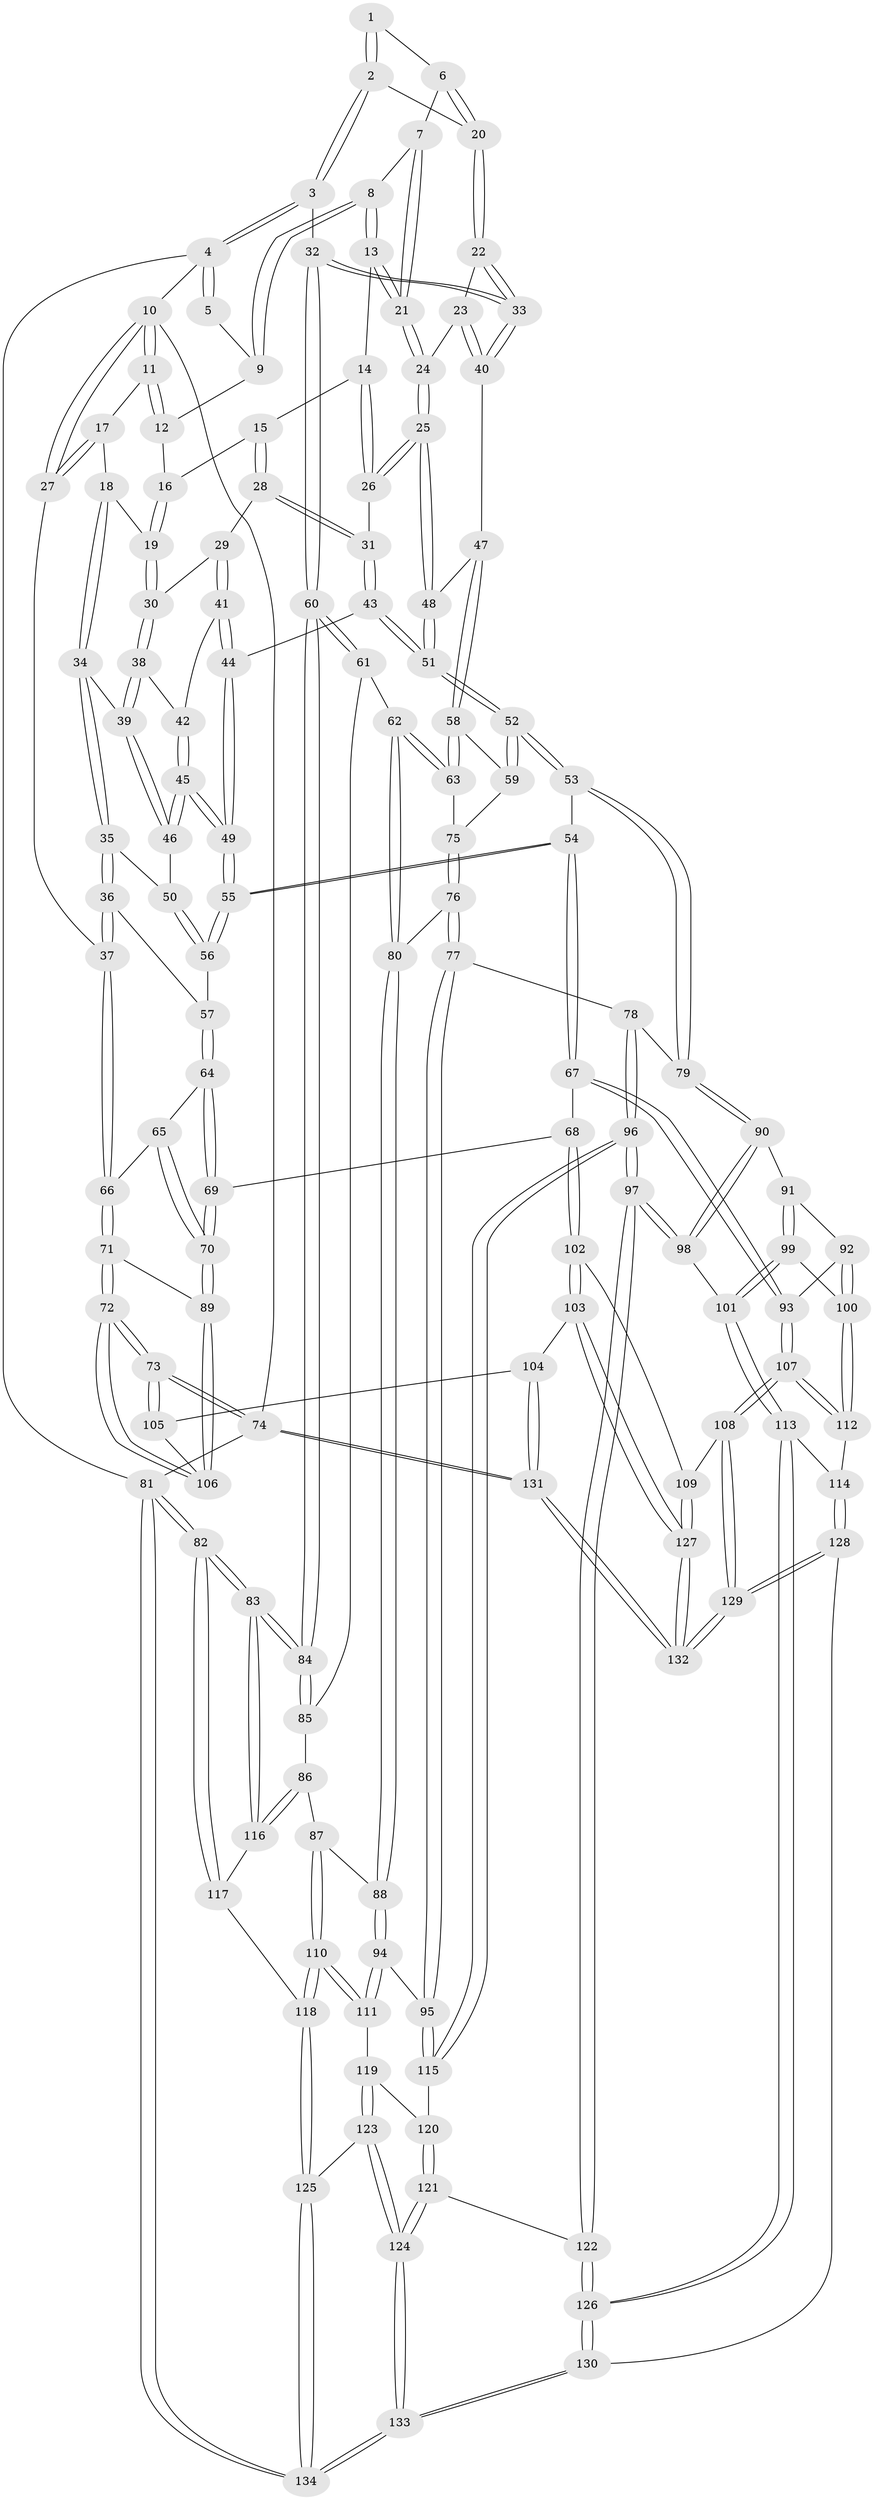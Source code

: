 // coarse degree distribution, {3: 0.275, 5: 0.275, 4: 0.175, 6: 0.075, 9: 0.025, 2: 0.1, 1: 0.025, 7: 0.05}
// Generated by graph-tools (version 1.1) at 2025/04/03/04/25 22:04:34]
// undirected, 134 vertices, 332 edges
graph export_dot {
graph [start="1"]
  node [color=gray90,style=filled];
  1 [pos="+0.7606762074100953+0"];
  2 [pos="+0.8853061489455294+0.13515184441541497"];
  3 [pos="+1+0"];
  4 [pos="+1+0"];
  5 [pos="+0.739138482466715+0"];
  6 [pos="+0.7675023018802585+0.06603346137210844"];
  7 [pos="+0.7161592639825469+0.10244634212608207"];
  8 [pos="+0.6285761891406308+0.03410240141906781"];
  9 [pos="+0.5786510384250331+0"];
  10 [pos="+0+0"];
  11 [pos="+0.22302318372930388+0"];
  12 [pos="+0.48272948623061523+0"];
  13 [pos="+0.6101951991249678+0.1228159581602158"];
  14 [pos="+0.5795735811011188+0.1417552019188276"];
  15 [pos="+0.4834200504388717+0.14363064452288563"];
  16 [pos="+0.4782428608351053+0"];
  17 [pos="+0.2227699447377493+0.0712989674599888"];
  18 [pos="+0.2430645984287153+0.14492942902671904"];
  19 [pos="+0.33858865633817214+0.17999709414728693"];
  20 [pos="+0.876696341686059+0.14295680783394957"];
  21 [pos="+0.7139872709286336+0.20966946813151824"];
  22 [pos="+0.8720526243494272+0.15285372120008484"];
  23 [pos="+0.8204647422918769+0.19964709310257625"];
  24 [pos="+0.7250006387000526+0.2370668289529263"];
  25 [pos="+0.6842459262273218+0.31392778592944626"];
  26 [pos="+0.6120604092549817+0.2992902814219033"];
  27 [pos="+0+0.25241586500417734"];
  28 [pos="+0.46264219727702605+0.18012829644054976"];
  29 [pos="+0.39877615793176313+0.19997524538260525"];
  30 [pos="+0.3639095600950005+0.19336906820824384"];
  31 [pos="+0.5686312218686947+0.3000151044534037"];
  32 [pos="+1+0.42195404920776225"];
  33 [pos="+1+0.4002146503996618"];
  34 [pos="+0.17509233470270094+0.26910577321525836"];
  35 [pos="+0.09226904072490046+0.3246123147363447"];
  36 [pos="+0.040288383755766086+0.3363510324541784"];
  37 [pos="+0+0.3629489272961022"];
  38 [pos="+0.3322315635372581+0.30330894471135955"];
  39 [pos="+0.28517242047930974+0.3374154970096117"];
  40 [pos="+0.9387269014364649+0.4086804105288382"];
  41 [pos="+0.4188566845735859+0.326752722830366"];
  42 [pos="+0.3575749881763538+0.31541290816535633"];
  43 [pos="+0.48269467459853405+0.37101950816240864"];
  44 [pos="+0.43936185963990343+0.3642366416753766"];
  45 [pos="+0.33219745151496+0.4231891788676315"];
  46 [pos="+0.31588933567282673+0.4022933623702233"];
  47 [pos="+0.8339017882543853+0.4422991991716332"];
  48 [pos="+0.712674044296476+0.3810832988743246"];
  49 [pos="+0.33796195856087496+0.4315803463672377"];
  50 [pos="+0.1722339044269044+0.39775040039395027"];
  51 [pos="+0.5472357877978888+0.5901935374639758"];
  52 [pos="+0.5464321403432897+0.5930461833101887"];
  53 [pos="+0.541283515050657+0.5981853764260446"];
  54 [pos="+0.3688236385508676+0.5801106976962299"];
  55 [pos="+0.3194234901380099+0.538065788606193"];
  56 [pos="+0.26941344942514955+0.5397685793527176"];
  57 [pos="+0.21296807637630835+0.5646670635358305"];
  58 [pos="+0.821871691624546+0.5232504983880062"];
  59 [pos="+0.6522360944489515+0.6098993043864479"];
  60 [pos="+1+0.5964999127619058"];
  61 [pos="+0.9028731691809759+0.653501502877768"];
  62 [pos="+0.8580546006229356+0.64216940607439"];
  63 [pos="+0.8505828039856935+0.6304117813310242"];
  64 [pos="+0.20035930035667598+0.5731209996536417"];
  65 [pos="+0.07431132252324364+0.5783464656969706"];
  66 [pos="+0+0.48573625291722616"];
  67 [pos="+0.3154232270305393+0.7265665112462676"];
  68 [pos="+0.19239251895948603+0.7483661836097817"];
  69 [pos="+0.19183985625441616+0.7480841071676942"];
  70 [pos="+0.1238313193961134+0.7543642773217616"];
  71 [pos="+0+0.5590149982288146"];
  72 [pos="+0+0.8009931037723979"];
  73 [pos="+0+1"];
  74 [pos="+0+1"];
  75 [pos="+0.6920103815913882+0.6354835933412462"];
  76 [pos="+0.7532489979116814+0.7313255115700635"];
  77 [pos="+0.7213301060993211+0.7859501382142589"];
  78 [pos="+0.619813974893348+0.7435708190957637"];
  79 [pos="+0.5432729877279368+0.6367044420684552"];
  80 [pos="+0.8145692613145055+0.7044211852231822"];
  81 [pos="+1+1"];
  82 [pos="+1+1"];
  83 [pos="+1+0.6944892671684134"];
  84 [pos="+1+0.6482077175902264"];
  85 [pos="+0.9189096332328728+0.783817017827952"];
  86 [pos="+0.9089905120850518+0.8070756827892795"];
  87 [pos="+0.8669738653444186+0.8012447120721459"];
  88 [pos="+0.8554422572466296+0.7934838970958311"];
  89 [pos="+0.12155179399746527+0.7557661093127779"];
  90 [pos="+0.49711815969874684+0.7314522165795881"];
  91 [pos="+0.4625978927056548+0.7552386882629043"];
  92 [pos="+0.4165920690878151+0.7716344332718866"];
  93 [pos="+0.352152234978909+0.7818168545817022"];
  94 [pos="+0.734553230193063+0.8155811256158754"];
  95 [pos="+0.726562823278877+0.8051202806931191"];
  96 [pos="+0.5884625850687533+0.8593428374923545"];
  97 [pos="+0.5527979626258316+0.8857490794987986"];
  98 [pos="+0.537318606722845+0.8810010642375713"];
  99 [pos="+0.45675401308540786+0.8203802817479359"];
  100 [pos="+0.436590466778338+0.8429824721306313"];
  101 [pos="+0.531863474452454+0.8824174337655808"];
  102 [pos="+0.23684919717946398+0.8871162553693115"];
  103 [pos="+0.18376693476957098+0.9176154897804985"];
  104 [pos="+0.13376897112042815+0.9238569715551325"];
  105 [pos="+0.1009334118587399+0.9093200238918361"];
  106 [pos="+0.09318427067098119+0.786594844396298"];
  107 [pos="+0.3392361618867834+0.8966770015454955"];
  108 [pos="+0.32954755754560705+0.902086112503277"];
  109 [pos="+0.27779119105182365+0.8971228530331204"];
  110 [pos="+0.7962514285888893+0.8996733342476407"];
  111 [pos="+0.75262381102919+0.8712598767507471"];
  112 [pos="+0.41224453128300836+0.9129581359742898"];
  113 [pos="+0.45335571433175903+0.9134982664985385"];
  114 [pos="+0.4147658041985933+0.9141926448942921"];
  115 [pos="+0.6363446830797072+0.8607941654126369"];
  116 [pos="+0.9166712022593938+0.8206866981420238"];
  117 [pos="+0.9173967885473479+0.8222530551691584"];
  118 [pos="+0.8309631813054419+0.9459513730265863"];
  119 [pos="+0.7071157690703646+0.9108256679897392"];
  120 [pos="+0.6621117933609479+0.8935388166112165"];
  121 [pos="+0.6116304918632454+0.9601206795383119"];
  122 [pos="+0.5669660163452801+0.915450402069561"];
  123 [pos="+0.6866096235044927+0.9668308233497354"];
  124 [pos="+0.6431306340671802+1"];
  125 [pos="+0.843770845237909+0.9839722596276369"];
  126 [pos="+0.5092160508686898+1"];
  127 [pos="+0.22393628065917145+1"];
  128 [pos="+0.45219550924142377+1"];
  129 [pos="+0.28689110063893775+1"];
  130 [pos="+0.5125197920276536+1"];
  131 [pos="+0.1393704722212306+1"];
  132 [pos="+0.2579805975237899+1"];
  133 [pos="+0.6285956143261017+1"];
  134 [pos="+1+1"];
  1 -- 2;
  1 -- 2;
  1 -- 6;
  2 -- 3;
  2 -- 3;
  2 -- 20;
  3 -- 4;
  3 -- 4;
  3 -- 32;
  4 -- 5;
  4 -- 5;
  4 -- 10;
  4 -- 81;
  5 -- 9;
  6 -- 7;
  6 -- 20;
  6 -- 20;
  7 -- 8;
  7 -- 21;
  7 -- 21;
  8 -- 9;
  8 -- 9;
  8 -- 13;
  8 -- 13;
  9 -- 12;
  10 -- 11;
  10 -- 11;
  10 -- 27;
  10 -- 27;
  10 -- 74;
  11 -- 12;
  11 -- 12;
  11 -- 17;
  12 -- 16;
  13 -- 14;
  13 -- 21;
  13 -- 21;
  14 -- 15;
  14 -- 26;
  14 -- 26;
  15 -- 16;
  15 -- 28;
  15 -- 28;
  16 -- 19;
  16 -- 19;
  17 -- 18;
  17 -- 27;
  17 -- 27;
  18 -- 19;
  18 -- 34;
  18 -- 34;
  19 -- 30;
  19 -- 30;
  20 -- 22;
  20 -- 22;
  21 -- 24;
  21 -- 24;
  22 -- 23;
  22 -- 33;
  22 -- 33;
  23 -- 24;
  23 -- 40;
  23 -- 40;
  24 -- 25;
  24 -- 25;
  25 -- 26;
  25 -- 26;
  25 -- 48;
  25 -- 48;
  26 -- 31;
  27 -- 37;
  28 -- 29;
  28 -- 31;
  28 -- 31;
  29 -- 30;
  29 -- 41;
  29 -- 41;
  30 -- 38;
  30 -- 38;
  31 -- 43;
  31 -- 43;
  32 -- 33;
  32 -- 33;
  32 -- 60;
  32 -- 60;
  33 -- 40;
  33 -- 40;
  34 -- 35;
  34 -- 35;
  34 -- 39;
  35 -- 36;
  35 -- 36;
  35 -- 50;
  36 -- 37;
  36 -- 37;
  36 -- 57;
  37 -- 66;
  37 -- 66;
  38 -- 39;
  38 -- 39;
  38 -- 42;
  39 -- 46;
  39 -- 46;
  40 -- 47;
  41 -- 42;
  41 -- 44;
  41 -- 44;
  42 -- 45;
  42 -- 45;
  43 -- 44;
  43 -- 51;
  43 -- 51;
  44 -- 49;
  44 -- 49;
  45 -- 46;
  45 -- 46;
  45 -- 49;
  45 -- 49;
  46 -- 50;
  47 -- 48;
  47 -- 58;
  47 -- 58;
  48 -- 51;
  48 -- 51;
  49 -- 55;
  49 -- 55;
  50 -- 56;
  50 -- 56;
  51 -- 52;
  51 -- 52;
  52 -- 53;
  52 -- 53;
  52 -- 59;
  52 -- 59;
  53 -- 54;
  53 -- 79;
  53 -- 79;
  54 -- 55;
  54 -- 55;
  54 -- 67;
  54 -- 67;
  55 -- 56;
  55 -- 56;
  56 -- 57;
  57 -- 64;
  57 -- 64;
  58 -- 59;
  58 -- 63;
  58 -- 63;
  59 -- 75;
  60 -- 61;
  60 -- 61;
  60 -- 84;
  60 -- 84;
  61 -- 62;
  61 -- 85;
  62 -- 63;
  62 -- 63;
  62 -- 80;
  62 -- 80;
  63 -- 75;
  64 -- 65;
  64 -- 69;
  64 -- 69;
  65 -- 66;
  65 -- 70;
  65 -- 70;
  66 -- 71;
  66 -- 71;
  67 -- 68;
  67 -- 93;
  67 -- 93;
  68 -- 69;
  68 -- 102;
  68 -- 102;
  69 -- 70;
  69 -- 70;
  70 -- 89;
  70 -- 89;
  71 -- 72;
  71 -- 72;
  71 -- 89;
  72 -- 73;
  72 -- 73;
  72 -- 106;
  72 -- 106;
  73 -- 74;
  73 -- 74;
  73 -- 105;
  73 -- 105;
  74 -- 131;
  74 -- 131;
  74 -- 81;
  75 -- 76;
  75 -- 76;
  76 -- 77;
  76 -- 77;
  76 -- 80;
  77 -- 78;
  77 -- 95;
  77 -- 95;
  78 -- 79;
  78 -- 96;
  78 -- 96;
  79 -- 90;
  79 -- 90;
  80 -- 88;
  80 -- 88;
  81 -- 82;
  81 -- 82;
  81 -- 134;
  81 -- 134;
  82 -- 83;
  82 -- 83;
  82 -- 117;
  82 -- 117;
  83 -- 84;
  83 -- 84;
  83 -- 116;
  83 -- 116;
  84 -- 85;
  84 -- 85;
  85 -- 86;
  86 -- 87;
  86 -- 116;
  86 -- 116;
  87 -- 88;
  87 -- 110;
  87 -- 110;
  88 -- 94;
  88 -- 94;
  89 -- 106;
  89 -- 106;
  90 -- 91;
  90 -- 98;
  90 -- 98;
  91 -- 92;
  91 -- 99;
  91 -- 99;
  92 -- 93;
  92 -- 100;
  92 -- 100;
  93 -- 107;
  93 -- 107;
  94 -- 95;
  94 -- 111;
  94 -- 111;
  95 -- 115;
  95 -- 115;
  96 -- 97;
  96 -- 97;
  96 -- 115;
  96 -- 115;
  97 -- 98;
  97 -- 98;
  97 -- 122;
  97 -- 122;
  98 -- 101;
  99 -- 100;
  99 -- 101;
  99 -- 101;
  100 -- 112;
  100 -- 112;
  101 -- 113;
  101 -- 113;
  102 -- 103;
  102 -- 103;
  102 -- 109;
  103 -- 104;
  103 -- 127;
  103 -- 127;
  104 -- 105;
  104 -- 131;
  104 -- 131;
  105 -- 106;
  107 -- 108;
  107 -- 108;
  107 -- 112;
  107 -- 112;
  108 -- 109;
  108 -- 129;
  108 -- 129;
  109 -- 127;
  109 -- 127;
  110 -- 111;
  110 -- 111;
  110 -- 118;
  110 -- 118;
  111 -- 119;
  112 -- 114;
  113 -- 114;
  113 -- 126;
  113 -- 126;
  114 -- 128;
  114 -- 128;
  115 -- 120;
  116 -- 117;
  117 -- 118;
  118 -- 125;
  118 -- 125;
  119 -- 120;
  119 -- 123;
  119 -- 123;
  120 -- 121;
  120 -- 121;
  121 -- 122;
  121 -- 124;
  121 -- 124;
  122 -- 126;
  122 -- 126;
  123 -- 124;
  123 -- 124;
  123 -- 125;
  124 -- 133;
  124 -- 133;
  125 -- 134;
  125 -- 134;
  126 -- 130;
  126 -- 130;
  127 -- 132;
  127 -- 132;
  128 -- 129;
  128 -- 129;
  128 -- 130;
  129 -- 132;
  129 -- 132;
  130 -- 133;
  130 -- 133;
  131 -- 132;
  131 -- 132;
  133 -- 134;
  133 -- 134;
}

